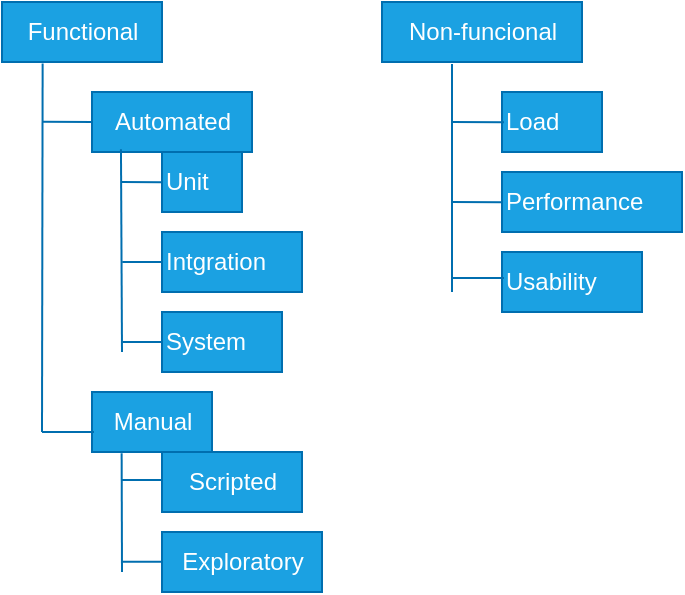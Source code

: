 <mxfile>
    <diagram id="Jn9aMzzh6jCL6lBXLRL6" name="Page-1">
        <mxGraphModel dx="642" dy="472" grid="1" gridSize="10" guides="1" tooltips="1" connect="1" arrows="1" fold="1" page="1" pageScale="1" pageWidth="850" pageHeight="1100" math="0" shadow="0">
            <root>
                <mxCell id="0"/>
                <mxCell id="1" parent="0"/>
                <mxCell id="2" value="Functional" style="text;html=1;align=center;verticalAlign=middle;resizable=0;points=[];autosize=1;strokeColor=#006EAF;fillColor=#1ba1e2;fontColor=#ffffff;" vertex="1" parent="1">
                    <mxGeometry x="120" y="95" width="80" height="30" as="geometry"/>
                </mxCell>
                <mxCell id="3" value="Automated" style="text;html=1;align=center;verticalAlign=middle;resizable=0;points=[];autosize=1;strokeColor=#006EAF;fillColor=#1ba1e2;fontColor=#ffffff;" vertex="1" parent="1">
                    <mxGeometry x="165" y="140" width="80" height="30" as="geometry"/>
                </mxCell>
                <mxCell id="4" value="Unit" style="text;html=1;align=left;verticalAlign=middle;resizable=0;points=[];autosize=1;strokeColor=#006EAF;fillColor=#1ba1e2;fontColor=#ffffff;" vertex="1" parent="1">
                    <mxGeometry x="200" y="170" width="40" height="30" as="geometry"/>
                </mxCell>
                <mxCell id="5" value="Intgration" style="text;html=1;align=left;verticalAlign=middle;resizable=0;points=[];autosize=1;strokeColor=#006EAF;fillColor=#1ba1e2;fontColor=#ffffff;" vertex="1" parent="1">
                    <mxGeometry x="200" y="210" width="70" height="30" as="geometry"/>
                </mxCell>
                <mxCell id="6" value="System" style="text;html=1;align=left;verticalAlign=middle;resizable=0;points=[];autosize=1;strokeColor=#006EAF;fillColor=#1ba1e2;fontColor=#ffffff;" vertex="1" parent="1">
                    <mxGeometry x="200" y="250" width="60" height="30" as="geometry"/>
                </mxCell>
                <mxCell id="7" value="Manual" style="text;html=1;align=center;verticalAlign=middle;resizable=0;points=[];autosize=1;strokeColor=#006EAF;fillColor=#1ba1e2;fontColor=#ffffff;" vertex="1" parent="1">
                    <mxGeometry x="165" y="290" width="60" height="30" as="geometry"/>
                </mxCell>
                <mxCell id="8" value="Scripted" style="text;html=1;align=center;verticalAlign=middle;resizable=0;points=[];autosize=1;strokeColor=#006EAF;fillColor=#1ba1e2;fontColor=#ffffff;" vertex="1" parent="1">
                    <mxGeometry x="200" y="320" width="70" height="30" as="geometry"/>
                </mxCell>
                <mxCell id="9" value="Exploratory" style="text;html=1;align=center;verticalAlign=middle;resizable=0;points=[];autosize=1;strokeColor=#006EAF;fillColor=#1ba1e2;fontColor=#ffffff;" vertex="1" parent="1">
                    <mxGeometry x="200" y="360" width="80" height="30" as="geometry"/>
                </mxCell>
                <mxCell id="10" value="Non-funcional" style="text;html=1;align=center;verticalAlign=middle;resizable=0;points=[];autosize=1;strokeColor=#006EAF;fillColor=#1ba1e2;fontColor=#ffffff;" vertex="1" parent="1">
                    <mxGeometry x="310" y="95" width="100" height="30" as="geometry"/>
                </mxCell>
                <mxCell id="11" value="Load" style="text;html=1;align=left;verticalAlign=middle;resizable=0;points=[];autosize=1;strokeColor=#006EAF;fillColor=#1ba1e2;fontColor=#ffffff;" vertex="1" parent="1">
                    <mxGeometry x="370" y="140" width="50" height="30" as="geometry"/>
                </mxCell>
                <mxCell id="12" value="Performance" style="text;html=1;align=left;verticalAlign=middle;resizable=0;points=[];autosize=1;strokeColor=#006EAF;fillColor=#1ba1e2;fontColor=#ffffff;" vertex="1" parent="1">
                    <mxGeometry x="370" y="180" width="90" height="30" as="geometry"/>
                </mxCell>
                <mxCell id="13" value="Usability" style="text;html=1;align=left;verticalAlign=middle;resizable=0;points=[];autosize=1;strokeColor=#006EAF;fillColor=#1ba1e2;fontColor=#ffffff;" vertex="1" parent="1">
                    <mxGeometry x="370" y="220" width="70" height="30" as="geometry"/>
                </mxCell>
                <mxCell id="14" value="" style="endArrow=none;html=1;entryX=0.35;entryY=1.033;entryDx=0;entryDy=0;entryPerimeter=0;fontColor=#7e82f1;fillColor=#1ba1e2;strokeColor=#006EAF;" edge="1" parent="1" target="10">
                    <mxGeometry width="50" height="50" relative="1" as="geometry">
                        <mxPoint x="345" y="240" as="sourcePoint"/>
                        <mxPoint x="375" y="370" as="targetPoint"/>
                    </mxGeometry>
                </mxCell>
                <mxCell id="15" value="" style="endArrow=none;html=1;entryX=0.014;entryY=0.433;entryDx=0;entryDy=0;entryPerimeter=0;fontColor=#7e82f1;fillColor=#1ba1e2;strokeColor=#006EAF;" edge="1" parent="1" target="13">
                    <mxGeometry width="50" height="50" relative="1" as="geometry">
                        <mxPoint x="345" y="233" as="sourcePoint"/>
                        <mxPoint x="375" y="370" as="targetPoint"/>
                    </mxGeometry>
                </mxCell>
                <mxCell id="16" value="" style="endArrow=none;html=1;entryX=0.002;entryY=0.504;entryDx=0;entryDy=0;entryPerimeter=0;fontColor=#7e82f1;fillColor=#1ba1e2;strokeColor=#006EAF;" edge="1" parent="1" target="12">
                    <mxGeometry width="50" height="50" relative="1" as="geometry">
                        <mxPoint x="345" y="195" as="sourcePoint"/>
                        <mxPoint x="372.99" y="194.86" as="targetPoint"/>
                    </mxGeometry>
                </mxCell>
                <mxCell id="17" value="" style="endArrow=none;html=1;entryX=0.02;entryY=0.504;entryDx=0;entryDy=0;entryPerimeter=0;fontColor=#7e82f1;fillColor=#1ba1e2;strokeColor=#006EAF;" edge="1" parent="1" target="11">
                    <mxGeometry width="50" height="50" relative="1" as="geometry">
                        <mxPoint x="345" y="155" as="sourcePoint"/>
                        <mxPoint x="370" y="154.86" as="targetPoint"/>
                    </mxGeometry>
                </mxCell>
                <mxCell id="18" value="" style="endArrow=none;html=1;entryX=0.254;entryY=1.025;entryDx=0;entryDy=0;entryPerimeter=0;fontColor=#7e82f1;fillColor=#1ba1e2;strokeColor=#006EAF;" edge="1" parent="1" target="2">
                    <mxGeometry width="50" height="50" relative="1" as="geometry">
                        <mxPoint x="140" y="310" as="sourcePoint"/>
                        <mxPoint x="270" y="230" as="targetPoint"/>
                    </mxGeometry>
                </mxCell>
                <mxCell id="19" value="" style="endArrow=none;html=1;entryX=0.003;entryY=0.501;entryDx=0;entryDy=0;entryPerimeter=0;fontColor=#7e82f1;fillColor=#1ba1e2;strokeColor=#006EAF;" edge="1" parent="1" target="3">
                    <mxGeometry width="50" height="50" relative="1" as="geometry">
                        <mxPoint x="140" y="154.89" as="sourcePoint"/>
                        <mxPoint x="166" y="155.01" as="targetPoint"/>
                    </mxGeometry>
                </mxCell>
                <mxCell id="21" value="" style="endArrow=none;html=1;fontColor=#7e82f1;fillColor=#1ba1e2;strokeColor=#006EAF;" edge="1" parent="1">
                    <mxGeometry width="50" height="50" relative="1" as="geometry">
                        <mxPoint x="140" y="310" as="sourcePoint"/>
                        <mxPoint x="166" y="310" as="targetPoint"/>
                    </mxGeometry>
                </mxCell>
                <mxCell id="22" value="" style="endArrow=none;html=1;entryX=0.181;entryY=0.956;entryDx=0;entryDy=0;entryPerimeter=0;fontColor=#7e82f1;fillColor=#1ba1e2;strokeColor=#006EAF;" edge="1" parent="1" target="3">
                    <mxGeometry width="50" height="50" relative="1" as="geometry">
                        <mxPoint x="180" y="270" as="sourcePoint"/>
                        <mxPoint x="210" y="180" as="targetPoint"/>
                    </mxGeometry>
                </mxCell>
                <mxCell id="23" value="" style="endArrow=none;html=1;entryX=-0.007;entryY=0.504;entryDx=0;entryDy=0;entryPerimeter=0;fontColor=#7e82f1;fillColor=#1ba1e2;strokeColor=#006EAF;" edge="1" parent="1" target="4">
                    <mxGeometry width="50" height="50" relative="1" as="geometry">
                        <mxPoint x="180" y="185" as="sourcePoint"/>
                        <mxPoint x="210" y="180" as="targetPoint"/>
                    </mxGeometry>
                </mxCell>
                <mxCell id="24" value="" style="endArrow=none;html=1;entryX=-0.007;entryY=0.504;entryDx=0;entryDy=0;entryPerimeter=0;fontColor=#7e82f1;fillColor=#1ba1e2;strokeColor=#006EAF;" edge="1" parent="1">
                    <mxGeometry width="50" height="50" relative="1" as="geometry">
                        <mxPoint x="180.14" y="224.94" as="sourcePoint"/>
                        <mxPoint x="199.86" y="225.06" as="targetPoint"/>
                    </mxGeometry>
                </mxCell>
                <mxCell id="25" value="" style="endArrow=none;html=1;entryX=-0.007;entryY=0.504;entryDx=0;entryDy=0;entryPerimeter=0;fontColor=#7e82f1;fillColor=#1ba1e2;strokeColor=#006EAF;" edge="1" parent="1">
                    <mxGeometry width="50" height="50" relative="1" as="geometry">
                        <mxPoint x="180.28" y="264.94" as="sourcePoint"/>
                        <mxPoint x="200.0" y="265.06" as="targetPoint"/>
                    </mxGeometry>
                </mxCell>
                <mxCell id="26" value="" style="endArrow=none;html=1;entryX=0.247;entryY=1.02;entryDx=0;entryDy=0;entryPerimeter=0;fontColor=#7e82f1;fillColor=#1ba1e2;strokeColor=#006EAF;" edge="1" parent="1" target="7">
                    <mxGeometry width="50" height="50" relative="1" as="geometry">
                        <mxPoint x="180" y="380" as="sourcePoint"/>
                        <mxPoint x="190" y="320" as="targetPoint"/>
                    </mxGeometry>
                </mxCell>
                <mxCell id="27" value="" style="endArrow=none;html=1;fontColor=#7e82f1;fillColor=#1ba1e2;strokeColor=#006EAF;" edge="1" parent="1">
                    <mxGeometry width="50" height="50" relative="1" as="geometry">
                        <mxPoint x="180" y="334" as="sourcePoint"/>
                        <mxPoint x="200" y="334" as="targetPoint"/>
                    </mxGeometry>
                </mxCell>
                <mxCell id="28" value="" style="endArrow=none;html=1;fontColor=#7e82f1;fillColor=#1ba1e2;strokeColor=#006EAF;" edge="1" parent="1">
                    <mxGeometry width="50" height="50" relative="1" as="geometry">
                        <mxPoint x="180" y="374.87" as="sourcePoint"/>
                        <mxPoint x="200" y="374.87" as="targetPoint"/>
                    </mxGeometry>
                </mxCell>
            </root>
        </mxGraphModel>
    </diagram>
</mxfile>